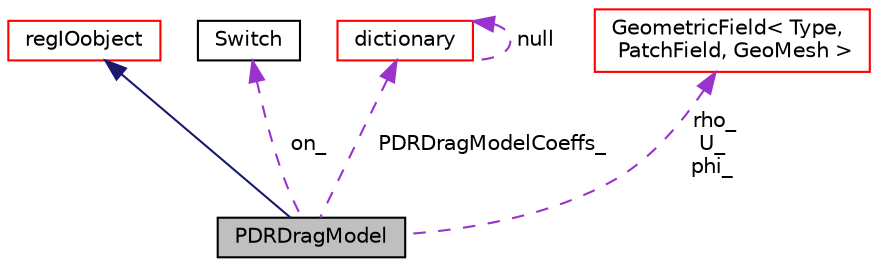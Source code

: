 digraph "PDRDragModel"
{
  bgcolor="transparent";
  edge [fontname="Helvetica",fontsize="10",labelfontname="Helvetica",labelfontsize="10"];
  node [fontname="Helvetica",fontsize="10",shape=record];
  Node4 [label="PDRDragModel",height=0.2,width=0.4,color="black", fillcolor="grey75", style="filled", fontcolor="black"];
  Node5 -> Node4 [dir="back",color="midnightblue",fontsize="10",style="solid",fontname="Helvetica"];
  Node5 [label="regIOobject",height=0.2,width=0.4,color="red",URL="$a27441.html",tooltip="regIOobject is an abstract class derived from IOobject to handle automatic object registration with t..."];
  Node12 -> Node4 [dir="back",color="darkorchid3",fontsize="10",style="dashed",label=" on_" ,fontname="Helvetica"];
  Node12 [label="Switch",height=0.2,width=0.4,color="black",URL="$a28781.html",tooltip="A simple wrapper around bool so that it can be read as a word: true/false, on/off, yes/no, y/n, t/f, or none. "];
  Node13 -> Node4 [dir="back",color="darkorchid3",fontsize="10",style="dashed",label=" PDRDragModelCoeffs_" ,fontname="Helvetica"];
  Node13 [label="dictionary",height=0.2,width=0.4,color="red",URL="$a27129.html",tooltip="A list of keyword definitions, which are a keyword followed by any number of values (e..."];
  Node13 -> Node13 [dir="back",color="darkorchid3",fontsize="10",style="dashed",label=" null" ,fontname="Helvetica"];
  Node18 -> Node4 [dir="back",color="darkorchid3",fontsize="10",style="dashed",label=" rho_\nU_\nphi_" ,fontname="Helvetica"];
  Node18 [label="GeometricField\< Type,\l PatchField, GeoMesh \>",height=0.2,width=0.4,color="red",URL="$a23249.html",tooltip="Generic GeometricField class. "];
}
